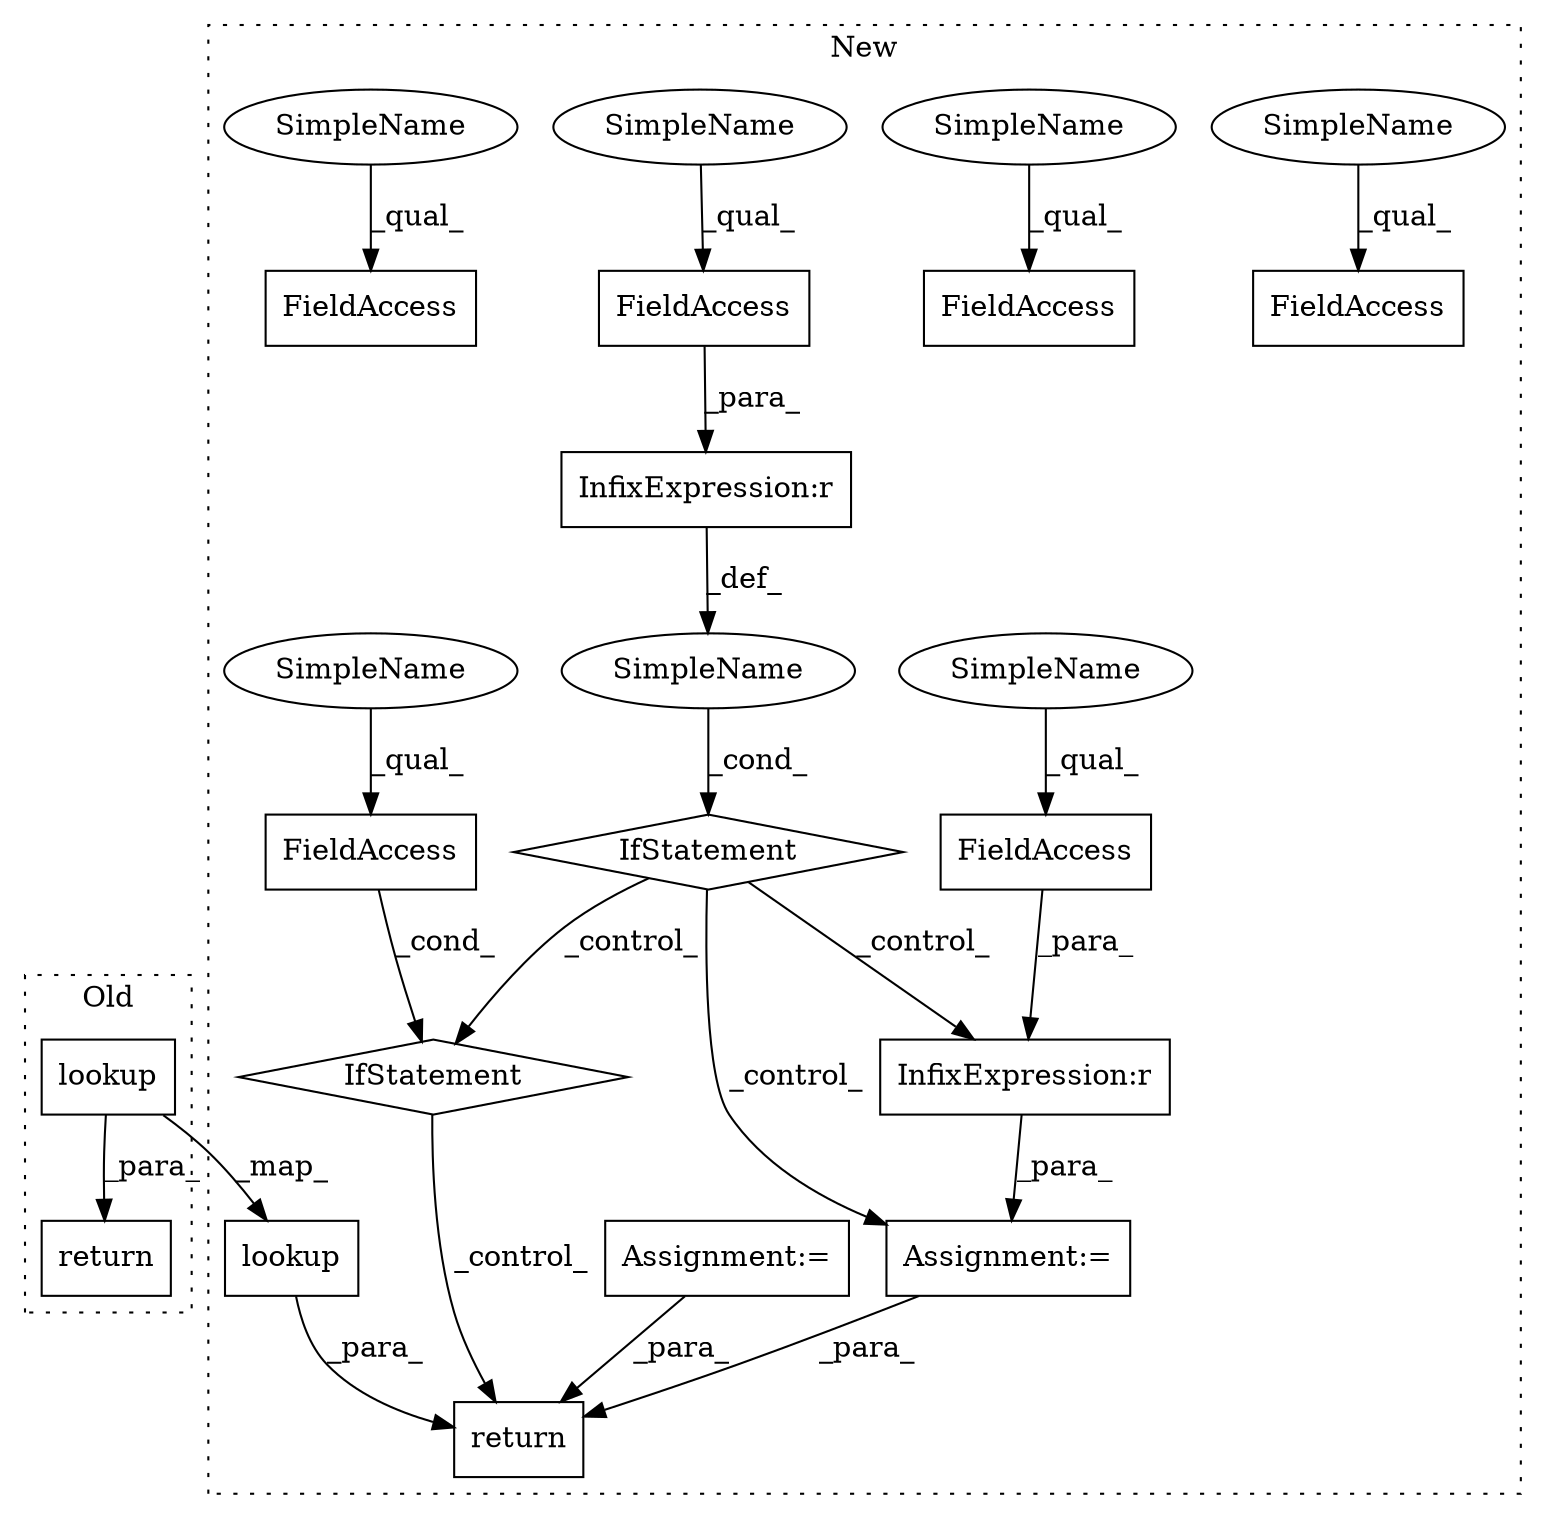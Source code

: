 digraph G {
subgraph cluster0 {
1 [label="lookup" a="32" s="11637,11650" l="7,1" shape="box"];
4 [label="return" a="41" s="11610" l="7" shape="box"];
label = "Old";
style="dotted";
}
subgraph cluster1 {
2 [label="lookup" a="32" s="12591,12604" l="7,1" shape="box"];
3 [label="return" a="41" s="12860" l="7" shape="box"];
5 [label="SimpleName" a="42" s="" l="" shape="ellipse"];
6 [label="InfixExpression:r" a="27" s="12711" l="4" shape="box"];
7 [label="InfixExpression:r" a="27" s="12631" l="4" shape="box"];
8 [label="FieldAccess" a="22" s="12615" l="16" shape="box"];
9 [label="FieldAccess" a="22" s="12732" l="11" shape="box"];
10 [label="FieldAccess" a="22" s="12808" l="15" shape="box"];
11 [label="FieldAccess" a="22" s="12914" l="15" shape="box"];
12 [label="FieldAccess" a="22" s="12695" l="16" shape="box"];
13 [label="FieldAccess" a="22" s="12208" l="15" shape="box"];
14 [label="IfStatement" a="25" s="12728,12743" l="4,2" shape="diamond"];
15 [label="Assignment:=" a="7" s="12117" l="17" shape="box"];
16 [label="IfStatement" a="25" s="12611,12638" l="4,2" shape="diamond"];
17 [label="Assignment:=" a="7" s="12693" l="1" shape="box"];
18 [label="SimpleName" a="42" s="12808" l="4" shape="ellipse"];
19 [label="SimpleName" a="42" s="12695" l="4" shape="ellipse"];
20 [label="SimpleName" a="42" s="12914" l="4" shape="ellipse"];
21 [label="SimpleName" a="42" s="12615" l="4" shape="ellipse"];
22 [label="SimpleName" a="42" s="12732" l="4" shape="ellipse"];
23 [label="SimpleName" a="42" s="12208" l="4" shape="ellipse"];
label = "New";
style="dotted";
}
1 -> 4 [label="_para_"];
1 -> 2 [label="_map_"];
2 -> 3 [label="_para_"];
5 -> 16 [label="_cond_"];
6 -> 17 [label="_para_"];
7 -> 5 [label="_def_"];
8 -> 7 [label="_para_"];
9 -> 14 [label="_cond_"];
12 -> 6 [label="_para_"];
14 -> 3 [label="_control_"];
15 -> 3 [label="_para_"];
16 -> 6 [label="_control_"];
16 -> 14 [label="_control_"];
16 -> 17 [label="_control_"];
17 -> 3 [label="_para_"];
18 -> 10 [label="_qual_"];
19 -> 12 [label="_qual_"];
20 -> 11 [label="_qual_"];
21 -> 8 [label="_qual_"];
22 -> 9 [label="_qual_"];
23 -> 13 [label="_qual_"];
}